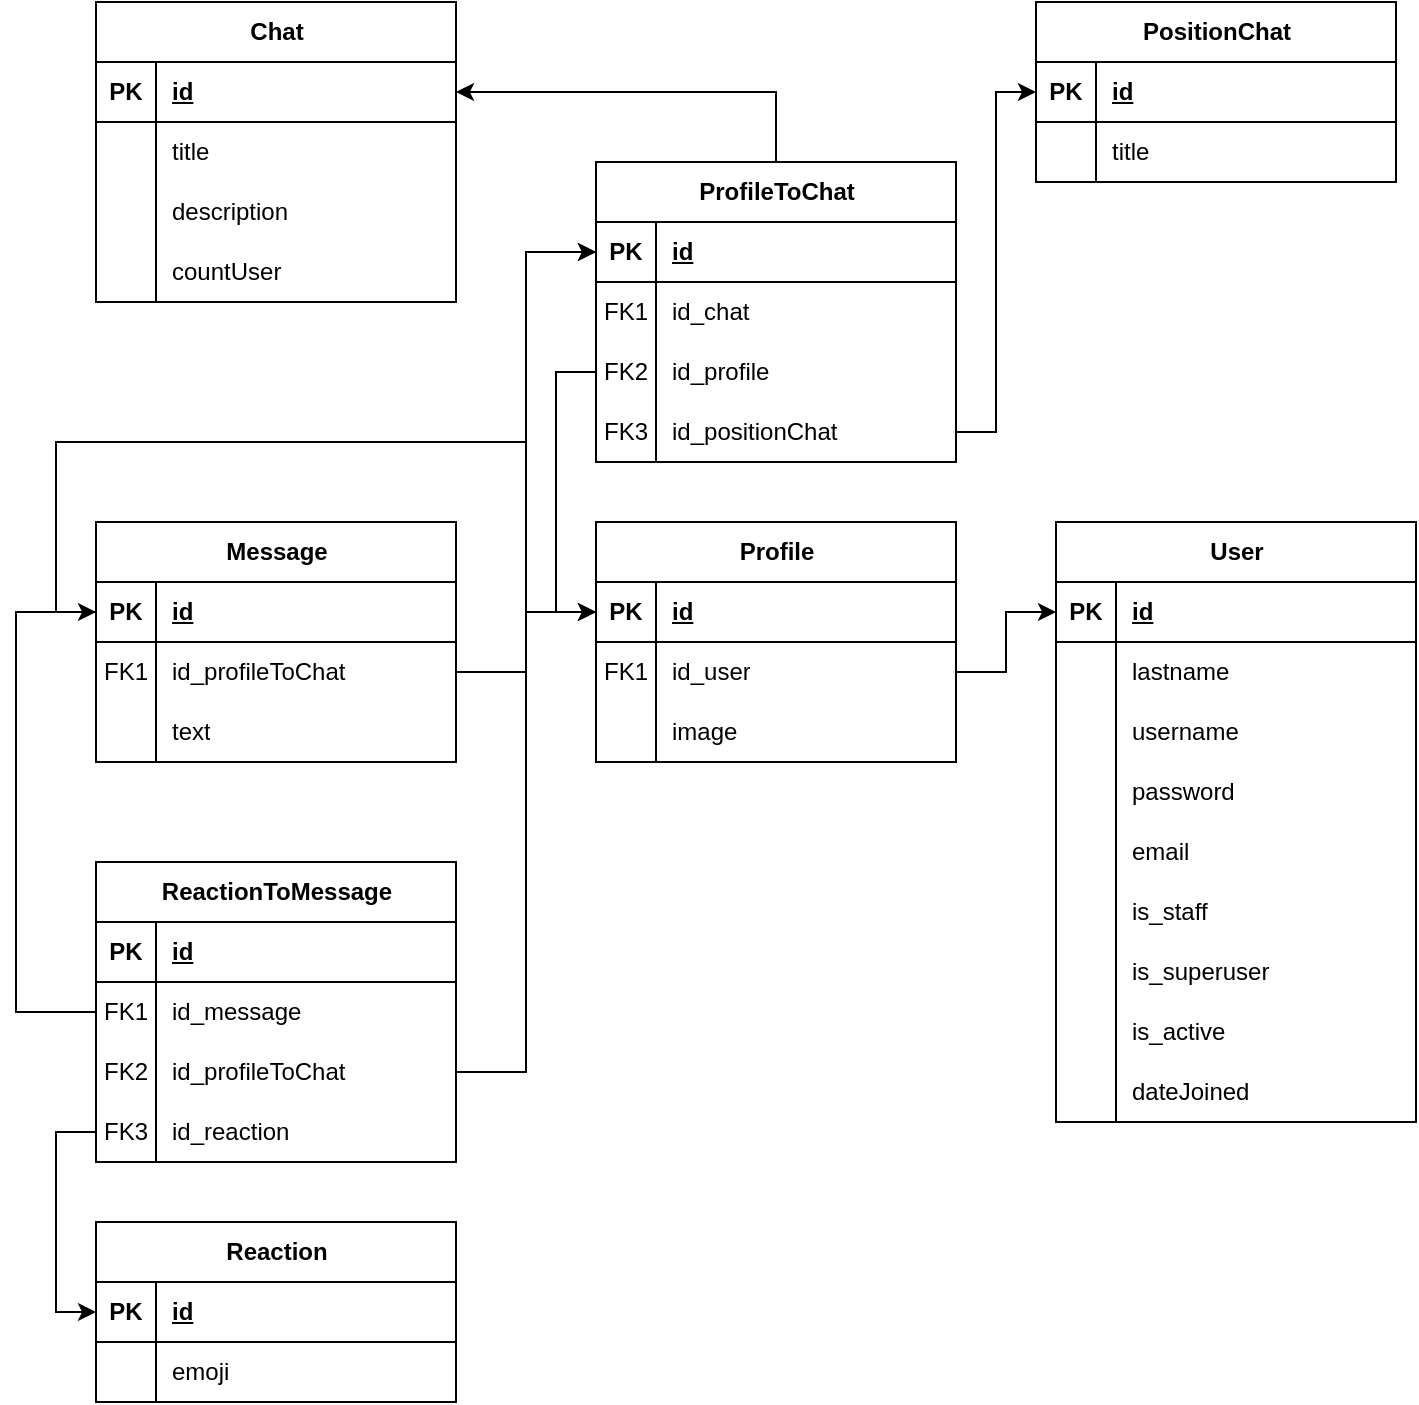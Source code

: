 <mxfile version="21.0.8" type="device"><diagram name="Страница 1" id="ybrpjbLClqrHemdHQIye"><mxGraphModel dx="1098" dy="1025" grid="1" gridSize="10" guides="1" tooltips="1" connect="1" arrows="1" fold="1" page="1" pageScale="1" pageWidth="827" pageHeight="1169" math="0" shadow="0"><root><mxCell id="0"/><mxCell id="1" parent="0"/><mxCell id="8bsHkw8UBVbXma9FLS83-2" value="User" style="shape=table;startSize=30;container=1;collapsible=1;childLayout=tableLayout;fixedRows=1;rowLines=0;fontStyle=1;align=center;resizeLast=1;html=1;" vertex="1" parent="1"><mxGeometry x="580" y="360" width="180" height="300" as="geometry"/></mxCell><mxCell id="8bsHkw8UBVbXma9FLS83-3" value="" style="shape=tableRow;horizontal=0;startSize=0;swimlaneHead=0;swimlaneBody=0;fillColor=none;collapsible=0;dropTarget=0;points=[[0,0.5],[1,0.5]];portConstraint=eastwest;top=0;left=0;right=0;bottom=1;" vertex="1" parent="8bsHkw8UBVbXma9FLS83-2"><mxGeometry y="30" width="180" height="30" as="geometry"/></mxCell><mxCell id="8bsHkw8UBVbXma9FLS83-4" value="PK" style="shape=partialRectangle;connectable=0;fillColor=none;top=0;left=0;bottom=0;right=0;fontStyle=1;overflow=hidden;whiteSpace=wrap;html=1;" vertex="1" parent="8bsHkw8UBVbXma9FLS83-3"><mxGeometry width="30" height="30" as="geometry"><mxRectangle width="30" height="30" as="alternateBounds"/></mxGeometry></mxCell><mxCell id="8bsHkw8UBVbXma9FLS83-5" value="id" style="shape=partialRectangle;connectable=0;fillColor=none;top=0;left=0;bottom=0;right=0;align=left;spacingLeft=6;fontStyle=5;overflow=hidden;whiteSpace=wrap;html=1;" vertex="1" parent="8bsHkw8UBVbXma9FLS83-3"><mxGeometry x="30" width="150" height="30" as="geometry"><mxRectangle width="150" height="30" as="alternateBounds"/></mxGeometry></mxCell><mxCell id="8bsHkw8UBVbXma9FLS83-6" value="" style="shape=tableRow;horizontal=0;startSize=0;swimlaneHead=0;swimlaneBody=0;fillColor=none;collapsible=0;dropTarget=0;points=[[0,0.5],[1,0.5]];portConstraint=eastwest;top=0;left=0;right=0;bottom=0;" vertex="1" parent="8bsHkw8UBVbXma9FLS83-2"><mxGeometry y="60" width="180" height="30" as="geometry"/></mxCell><mxCell id="8bsHkw8UBVbXma9FLS83-7" value="" style="shape=partialRectangle;connectable=0;fillColor=none;top=0;left=0;bottom=0;right=0;editable=1;overflow=hidden;whiteSpace=wrap;html=1;" vertex="1" parent="8bsHkw8UBVbXma9FLS83-6"><mxGeometry width="30" height="30" as="geometry"><mxRectangle width="30" height="30" as="alternateBounds"/></mxGeometry></mxCell><mxCell id="8bsHkw8UBVbXma9FLS83-8" value="lastname&lt;br&gt;" style="shape=partialRectangle;connectable=0;fillColor=none;top=0;left=0;bottom=0;right=0;align=left;spacingLeft=6;overflow=hidden;whiteSpace=wrap;html=1;" vertex="1" parent="8bsHkw8UBVbXma9FLS83-6"><mxGeometry x="30" width="150" height="30" as="geometry"><mxRectangle width="150" height="30" as="alternateBounds"/></mxGeometry></mxCell><mxCell id="8bsHkw8UBVbXma9FLS83-9" value="" style="shape=tableRow;horizontal=0;startSize=0;swimlaneHead=0;swimlaneBody=0;fillColor=none;collapsible=0;dropTarget=0;points=[[0,0.5],[1,0.5]];portConstraint=eastwest;top=0;left=0;right=0;bottom=0;" vertex="1" parent="8bsHkw8UBVbXma9FLS83-2"><mxGeometry y="90" width="180" height="30" as="geometry"/></mxCell><mxCell id="8bsHkw8UBVbXma9FLS83-10" value="" style="shape=partialRectangle;connectable=0;fillColor=none;top=0;left=0;bottom=0;right=0;editable=1;overflow=hidden;whiteSpace=wrap;html=1;" vertex="1" parent="8bsHkw8UBVbXma9FLS83-9"><mxGeometry width="30" height="30" as="geometry"><mxRectangle width="30" height="30" as="alternateBounds"/></mxGeometry></mxCell><mxCell id="8bsHkw8UBVbXma9FLS83-11" value="username" style="shape=partialRectangle;connectable=0;fillColor=none;top=0;left=0;bottom=0;right=0;align=left;spacingLeft=6;overflow=hidden;whiteSpace=wrap;html=1;" vertex="1" parent="8bsHkw8UBVbXma9FLS83-9"><mxGeometry x="30" width="150" height="30" as="geometry"><mxRectangle width="150" height="30" as="alternateBounds"/></mxGeometry></mxCell><mxCell id="8bsHkw8UBVbXma9FLS83-18" value="" style="shape=tableRow;horizontal=0;startSize=0;swimlaneHead=0;swimlaneBody=0;fillColor=none;collapsible=0;dropTarget=0;points=[[0,0.5],[1,0.5]];portConstraint=eastwest;top=0;left=0;right=0;bottom=0;" vertex="1" parent="8bsHkw8UBVbXma9FLS83-2"><mxGeometry y="120" width="180" height="30" as="geometry"/></mxCell><mxCell id="8bsHkw8UBVbXma9FLS83-19" value="" style="shape=partialRectangle;connectable=0;fillColor=none;top=0;left=0;bottom=0;right=0;editable=1;overflow=hidden;whiteSpace=wrap;html=1;" vertex="1" parent="8bsHkw8UBVbXma9FLS83-18"><mxGeometry width="30" height="30" as="geometry"><mxRectangle width="30" height="30" as="alternateBounds"/></mxGeometry></mxCell><mxCell id="8bsHkw8UBVbXma9FLS83-20" value="password" style="shape=partialRectangle;connectable=0;fillColor=none;top=0;left=0;bottom=0;right=0;align=left;spacingLeft=6;overflow=hidden;whiteSpace=wrap;html=1;" vertex="1" parent="8bsHkw8UBVbXma9FLS83-18"><mxGeometry x="30" width="150" height="30" as="geometry"><mxRectangle width="150" height="30" as="alternateBounds"/></mxGeometry></mxCell><mxCell id="8bsHkw8UBVbXma9FLS83-32" value="" style="shape=tableRow;horizontal=0;startSize=0;swimlaneHead=0;swimlaneBody=0;fillColor=none;collapsible=0;dropTarget=0;points=[[0,0.5],[1,0.5]];portConstraint=eastwest;top=0;left=0;right=0;bottom=0;" vertex="1" parent="8bsHkw8UBVbXma9FLS83-2"><mxGeometry y="150" width="180" height="30" as="geometry"/></mxCell><mxCell id="8bsHkw8UBVbXma9FLS83-33" value="" style="shape=partialRectangle;connectable=0;fillColor=none;top=0;left=0;bottom=0;right=0;editable=1;overflow=hidden;whiteSpace=wrap;html=1;" vertex="1" parent="8bsHkw8UBVbXma9FLS83-32"><mxGeometry width="30" height="30" as="geometry"><mxRectangle width="30" height="30" as="alternateBounds"/></mxGeometry></mxCell><mxCell id="8bsHkw8UBVbXma9FLS83-34" value="email" style="shape=partialRectangle;connectable=0;fillColor=none;top=0;left=0;bottom=0;right=0;align=left;spacingLeft=6;overflow=hidden;whiteSpace=wrap;html=1;" vertex="1" parent="8bsHkw8UBVbXma9FLS83-32"><mxGeometry x="30" width="150" height="30" as="geometry"><mxRectangle width="150" height="30" as="alternateBounds"/></mxGeometry></mxCell><mxCell id="8bsHkw8UBVbXma9FLS83-29" value="" style="shape=tableRow;horizontal=0;startSize=0;swimlaneHead=0;swimlaneBody=0;fillColor=none;collapsible=0;dropTarget=0;points=[[0,0.5],[1,0.5]];portConstraint=eastwest;top=0;left=0;right=0;bottom=0;" vertex="1" parent="8bsHkw8UBVbXma9FLS83-2"><mxGeometry y="180" width="180" height="30" as="geometry"/></mxCell><mxCell id="8bsHkw8UBVbXma9FLS83-30" value="" style="shape=partialRectangle;connectable=0;fillColor=none;top=0;left=0;bottom=0;right=0;editable=1;overflow=hidden;whiteSpace=wrap;html=1;" vertex="1" parent="8bsHkw8UBVbXma9FLS83-29"><mxGeometry width="30" height="30" as="geometry"><mxRectangle width="30" height="30" as="alternateBounds"/></mxGeometry></mxCell><mxCell id="8bsHkw8UBVbXma9FLS83-31" value="is_staff" style="shape=partialRectangle;connectable=0;fillColor=none;top=0;left=0;bottom=0;right=0;align=left;spacingLeft=6;overflow=hidden;whiteSpace=wrap;html=1;" vertex="1" parent="8bsHkw8UBVbXma9FLS83-29"><mxGeometry x="30" width="150" height="30" as="geometry"><mxRectangle width="150" height="30" as="alternateBounds"/></mxGeometry></mxCell><mxCell id="8bsHkw8UBVbXma9FLS83-26" value="" style="shape=tableRow;horizontal=0;startSize=0;swimlaneHead=0;swimlaneBody=0;fillColor=none;collapsible=0;dropTarget=0;points=[[0,0.5],[1,0.5]];portConstraint=eastwest;top=0;left=0;right=0;bottom=0;" vertex="1" parent="8bsHkw8UBVbXma9FLS83-2"><mxGeometry y="210" width="180" height="30" as="geometry"/></mxCell><mxCell id="8bsHkw8UBVbXma9FLS83-27" value="" style="shape=partialRectangle;connectable=0;fillColor=none;top=0;left=0;bottom=0;right=0;editable=1;overflow=hidden;whiteSpace=wrap;html=1;" vertex="1" parent="8bsHkw8UBVbXma9FLS83-26"><mxGeometry width="30" height="30" as="geometry"><mxRectangle width="30" height="30" as="alternateBounds"/></mxGeometry></mxCell><mxCell id="8bsHkw8UBVbXma9FLS83-28" value="is_superuser" style="shape=partialRectangle;connectable=0;fillColor=none;top=0;left=0;bottom=0;right=0;align=left;spacingLeft=6;overflow=hidden;whiteSpace=wrap;html=1;" vertex="1" parent="8bsHkw8UBVbXma9FLS83-26"><mxGeometry x="30" width="150" height="30" as="geometry"><mxRectangle width="150" height="30" as="alternateBounds"/></mxGeometry></mxCell><mxCell id="8bsHkw8UBVbXma9FLS83-35" value="" style="shape=tableRow;horizontal=0;startSize=0;swimlaneHead=0;swimlaneBody=0;fillColor=none;collapsible=0;dropTarget=0;points=[[0,0.5],[1,0.5]];portConstraint=eastwest;top=0;left=0;right=0;bottom=0;" vertex="1" parent="8bsHkw8UBVbXma9FLS83-2"><mxGeometry y="240" width="180" height="30" as="geometry"/></mxCell><mxCell id="8bsHkw8UBVbXma9FLS83-36" value="" style="shape=partialRectangle;connectable=0;fillColor=none;top=0;left=0;bottom=0;right=0;editable=1;overflow=hidden;whiteSpace=wrap;html=1;" vertex="1" parent="8bsHkw8UBVbXma9FLS83-35"><mxGeometry width="30" height="30" as="geometry"><mxRectangle width="30" height="30" as="alternateBounds"/></mxGeometry></mxCell><mxCell id="8bsHkw8UBVbXma9FLS83-37" value="is_active" style="shape=partialRectangle;connectable=0;fillColor=none;top=0;left=0;bottom=0;right=0;align=left;spacingLeft=6;overflow=hidden;whiteSpace=wrap;html=1;" vertex="1" parent="8bsHkw8UBVbXma9FLS83-35"><mxGeometry x="30" width="150" height="30" as="geometry"><mxRectangle width="150" height="30" as="alternateBounds"/></mxGeometry></mxCell><mxCell id="8bsHkw8UBVbXma9FLS83-12" value="" style="shape=tableRow;horizontal=0;startSize=0;swimlaneHead=0;swimlaneBody=0;fillColor=none;collapsible=0;dropTarget=0;points=[[0,0.5],[1,0.5]];portConstraint=eastwest;top=0;left=0;right=0;bottom=0;" vertex="1" parent="8bsHkw8UBVbXma9FLS83-2"><mxGeometry y="270" width="180" height="30" as="geometry"/></mxCell><mxCell id="8bsHkw8UBVbXma9FLS83-13" value="" style="shape=partialRectangle;connectable=0;fillColor=none;top=0;left=0;bottom=0;right=0;editable=1;overflow=hidden;whiteSpace=wrap;html=1;" vertex="1" parent="8bsHkw8UBVbXma9FLS83-12"><mxGeometry width="30" height="30" as="geometry"><mxRectangle width="30" height="30" as="alternateBounds"/></mxGeometry></mxCell><mxCell id="8bsHkw8UBVbXma9FLS83-14" value="dateJoined" style="shape=partialRectangle;connectable=0;fillColor=none;top=0;left=0;bottom=0;right=0;align=left;spacingLeft=6;overflow=hidden;whiteSpace=wrap;html=1;" vertex="1" parent="8bsHkw8UBVbXma9FLS83-12"><mxGeometry x="30" width="150" height="30" as="geometry"><mxRectangle width="150" height="30" as="alternateBounds"/></mxGeometry></mxCell><mxCell id="8bsHkw8UBVbXma9FLS83-38" value="Profile" style="shape=table;startSize=30;container=1;collapsible=1;childLayout=tableLayout;fixedRows=1;rowLines=0;fontStyle=1;align=center;resizeLast=1;html=1;" vertex="1" parent="1"><mxGeometry x="350" y="360" width="180" height="120" as="geometry"/></mxCell><mxCell id="8bsHkw8UBVbXma9FLS83-39" value="" style="shape=tableRow;horizontal=0;startSize=0;swimlaneHead=0;swimlaneBody=0;fillColor=none;collapsible=0;dropTarget=0;points=[[0,0.5],[1,0.5]];portConstraint=eastwest;top=0;left=0;right=0;bottom=1;" vertex="1" parent="8bsHkw8UBVbXma9FLS83-38"><mxGeometry y="30" width="180" height="30" as="geometry"/></mxCell><mxCell id="8bsHkw8UBVbXma9FLS83-40" value="PK" style="shape=partialRectangle;connectable=0;fillColor=none;top=0;left=0;bottom=0;right=0;fontStyle=1;overflow=hidden;whiteSpace=wrap;html=1;" vertex="1" parent="8bsHkw8UBVbXma9FLS83-39"><mxGeometry width="30" height="30" as="geometry"><mxRectangle width="30" height="30" as="alternateBounds"/></mxGeometry></mxCell><mxCell id="8bsHkw8UBVbXma9FLS83-41" value="id" style="shape=partialRectangle;connectable=0;fillColor=none;top=0;left=0;bottom=0;right=0;align=left;spacingLeft=6;fontStyle=5;overflow=hidden;whiteSpace=wrap;html=1;" vertex="1" parent="8bsHkw8UBVbXma9FLS83-39"><mxGeometry x="30" width="150" height="30" as="geometry"><mxRectangle width="150" height="30" as="alternateBounds"/></mxGeometry></mxCell><mxCell id="8bsHkw8UBVbXma9FLS83-42" value="" style="shape=tableRow;horizontal=0;startSize=0;swimlaneHead=0;swimlaneBody=0;fillColor=none;collapsible=0;dropTarget=0;points=[[0,0.5],[1,0.5]];portConstraint=eastwest;top=0;left=0;right=0;bottom=0;" vertex="1" parent="8bsHkw8UBVbXma9FLS83-38"><mxGeometry y="60" width="180" height="30" as="geometry"/></mxCell><mxCell id="8bsHkw8UBVbXma9FLS83-43" value="FK1" style="shape=partialRectangle;connectable=0;fillColor=none;top=0;left=0;bottom=0;right=0;editable=1;overflow=hidden;whiteSpace=wrap;html=1;" vertex="1" parent="8bsHkw8UBVbXma9FLS83-42"><mxGeometry width="30" height="30" as="geometry"><mxRectangle width="30" height="30" as="alternateBounds"/></mxGeometry></mxCell><mxCell id="8bsHkw8UBVbXma9FLS83-44" value="id_user" style="shape=partialRectangle;connectable=0;fillColor=none;top=0;left=0;bottom=0;right=0;align=left;spacingLeft=6;overflow=hidden;whiteSpace=wrap;html=1;" vertex="1" parent="8bsHkw8UBVbXma9FLS83-42"><mxGeometry x="30" width="150" height="30" as="geometry"><mxRectangle width="150" height="30" as="alternateBounds"/></mxGeometry></mxCell><mxCell id="8bsHkw8UBVbXma9FLS83-66" value="" style="shape=tableRow;horizontal=0;startSize=0;swimlaneHead=0;swimlaneBody=0;fillColor=none;collapsible=0;dropTarget=0;points=[[0,0.5],[1,0.5]];portConstraint=eastwest;top=0;left=0;right=0;bottom=0;" vertex="1" parent="8bsHkw8UBVbXma9FLS83-38"><mxGeometry y="90" width="180" height="30" as="geometry"/></mxCell><mxCell id="8bsHkw8UBVbXma9FLS83-67" value="" style="shape=partialRectangle;connectable=0;fillColor=none;top=0;left=0;bottom=0;right=0;editable=1;overflow=hidden;whiteSpace=wrap;html=1;" vertex="1" parent="8bsHkw8UBVbXma9FLS83-66"><mxGeometry width="30" height="30" as="geometry"><mxRectangle width="30" height="30" as="alternateBounds"/></mxGeometry></mxCell><mxCell id="8bsHkw8UBVbXma9FLS83-68" value="image" style="shape=partialRectangle;connectable=0;fillColor=none;top=0;left=0;bottom=0;right=0;align=left;spacingLeft=6;overflow=hidden;whiteSpace=wrap;html=1;" vertex="1" parent="8bsHkw8UBVbXma9FLS83-66"><mxGeometry x="30" width="150" height="30" as="geometry"><mxRectangle width="150" height="30" as="alternateBounds"/></mxGeometry></mxCell><mxCell id="8bsHkw8UBVbXma9FLS83-69" style="edgeStyle=orthogonalEdgeStyle;rounded=0;orthogonalLoop=1;jettySize=auto;html=1;entryX=0;entryY=0.5;entryDx=0;entryDy=0;" edge="1" parent="1" source="8bsHkw8UBVbXma9FLS83-42" target="8bsHkw8UBVbXma9FLS83-3"><mxGeometry relative="1" as="geometry"/></mxCell><mxCell id="8bsHkw8UBVbXma9FLS83-70" value="Message" style="shape=table;startSize=30;container=1;collapsible=1;childLayout=tableLayout;fixedRows=1;rowLines=0;fontStyle=1;align=center;resizeLast=1;html=1;" vertex="1" parent="1"><mxGeometry x="100" y="360" width="180" height="120" as="geometry"/></mxCell><mxCell id="8bsHkw8UBVbXma9FLS83-71" value="" style="shape=tableRow;horizontal=0;startSize=0;swimlaneHead=0;swimlaneBody=0;fillColor=none;collapsible=0;dropTarget=0;points=[[0,0.5],[1,0.5]];portConstraint=eastwest;top=0;left=0;right=0;bottom=1;" vertex="1" parent="8bsHkw8UBVbXma9FLS83-70"><mxGeometry y="30" width="180" height="30" as="geometry"/></mxCell><mxCell id="8bsHkw8UBVbXma9FLS83-72" value="PK" style="shape=partialRectangle;connectable=0;fillColor=none;top=0;left=0;bottom=0;right=0;fontStyle=1;overflow=hidden;whiteSpace=wrap;html=1;" vertex="1" parent="8bsHkw8UBVbXma9FLS83-71"><mxGeometry width="30" height="30" as="geometry"><mxRectangle width="30" height="30" as="alternateBounds"/></mxGeometry></mxCell><mxCell id="8bsHkw8UBVbXma9FLS83-73" value="id" style="shape=partialRectangle;connectable=0;fillColor=none;top=0;left=0;bottom=0;right=0;align=left;spacingLeft=6;fontStyle=5;overflow=hidden;whiteSpace=wrap;html=1;" vertex="1" parent="8bsHkw8UBVbXma9FLS83-71"><mxGeometry x="30" width="150" height="30" as="geometry"><mxRectangle width="150" height="30" as="alternateBounds"/></mxGeometry></mxCell><mxCell id="8bsHkw8UBVbXma9FLS83-74" value="" style="shape=tableRow;horizontal=0;startSize=0;swimlaneHead=0;swimlaneBody=0;fillColor=none;collapsible=0;dropTarget=0;points=[[0,0.5],[1,0.5]];portConstraint=eastwest;top=0;left=0;right=0;bottom=0;" vertex="1" parent="8bsHkw8UBVbXma9FLS83-70"><mxGeometry y="60" width="180" height="30" as="geometry"/></mxCell><mxCell id="8bsHkw8UBVbXma9FLS83-75" value="FK1" style="shape=partialRectangle;connectable=0;fillColor=none;top=0;left=0;bottom=0;right=0;editable=1;overflow=hidden;whiteSpace=wrap;html=1;" vertex="1" parent="8bsHkw8UBVbXma9FLS83-74"><mxGeometry width="30" height="30" as="geometry"><mxRectangle width="30" height="30" as="alternateBounds"/></mxGeometry></mxCell><mxCell id="8bsHkw8UBVbXma9FLS83-76" value="id_profileToChat" style="shape=partialRectangle;connectable=0;fillColor=none;top=0;left=0;bottom=0;right=0;align=left;spacingLeft=6;overflow=hidden;whiteSpace=wrap;html=1;" vertex="1" parent="8bsHkw8UBVbXma9FLS83-74"><mxGeometry x="30" width="150" height="30" as="geometry"><mxRectangle width="150" height="30" as="alternateBounds"/></mxGeometry></mxCell><mxCell id="8bsHkw8UBVbXma9FLS83-77" value="" style="shape=tableRow;horizontal=0;startSize=0;swimlaneHead=0;swimlaneBody=0;fillColor=none;collapsible=0;dropTarget=0;points=[[0,0.5],[1,0.5]];portConstraint=eastwest;top=0;left=0;right=0;bottom=0;" vertex="1" parent="8bsHkw8UBVbXma9FLS83-70"><mxGeometry y="90" width="180" height="30" as="geometry"/></mxCell><mxCell id="8bsHkw8UBVbXma9FLS83-78" value="" style="shape=partialRectangle;connectable=0;fillColor=none;top=0;left=0;bottom=0;right=0;editable=1;overflow=hidden;whiteSpace=wrap;html=1;" vertex="1" parent="8bsHkw8UBVbXma9FLS83-77"><mxGeometry width="30" height="30" as="geometry"><mxRectangle width="30" height="30" as="alternateBounds"/></mxGeometry></mxCell><mxCell id="8bsHkw8UBVbXma9FLS83-79" value="text" style="shape=partialRectangle;connectable=0;fillColor=none;top=0;left=0;bottom=0;right=0;align=left;spacingLeft=6;overflow=hidden;whiteSpace=wrap;html=1;" vertex="1" parent="8bsHkw8UBVbXma9FLS83-77"><mxGeometry x="30" width="150" height="30" as="geometry"><mxRectangle width="150" height="30" as="alternateBounds"/></mxGeometry></mxCell><mxCell id="8bsHkw8UBVbXma9FLS83-80" style="edgeStyle=orthogonalEdgeStyle;rounded=0;orthogonalLoop=1;jettySize=auto;html=1;entryX=0;entryY=0.5;entryDx=0;entryDy=0;" edge="1" parent="1" source="8bsHkw8UBVbXma9FLS83-74" target="8bsHkw8UBVbXma9FLS83-130"><mxGeometry relative="1" as="geometry"/></mxCell><mxCell id="8bsHkw8UBVbXma9FLS83-113" style="edgeStyle=orthogonalEdgeStyle;rounded=0;orthogonalLoop=1;jettySize=auto;html=1;entryX=0;entryY=0.5;entryDx=0;entryDy=0;" edge="1" parent="1" source="8bsHkw8UBVbXma9FLS83-81" target="8bsHkw8UBVbXma9FLS83-71"><mxGeometry relative="1" as="geometry"><Array as="points"><mxPoint x="60" y="605"/><mxPoint x="60" y="405"/></Array></mxGeometry></mxCell><mxCell id="8bsHkw8UBVbXma9FLS83-81" value="ReactionToMessage" style="shape=table;startSize=30;container=1;collapsible=1;childLayout=tableLayout;fixedRows=1;rowLines=0;fontStyle=1;align=center;resizeLast=1;html=1;" vertex="1" parent="1"><mxGeometry x="100" y="530" width="180" height="150" as="geometry"/></mxCell><mxCell id="8bsHkw8UBVbXma9FLS83-82" value="" style="shape=tableRow;horizontal=0;startSize=0;swimlaneHead=0;swimlaneBody=0;fillColor=none;collapsible=0;dropTarget=0;points=[[0,0.5],[1,0.5]];portConstraint=eastwest;top=0;left=0;right=0;bottom=1;" vertex="1" parent="8bsHkw8UBVbXma9FLS83-81"><mxGeometry y="30" width="180" height="30" as="geometry"/></mxCell><mxCell id="8bsHkw8UBVbXma9FLS83-83" value="PK" style="shape=partialRectangle;connectable=0;fillColor=none;top=0;left=0;bottom=0;right=0;fontStyle=1;overflow=hidden;whiteSpace=wrap;html=1;" vertex="1" parent="8bsHkw8UBVbXma9FLS83-82"><mxGeometry width="30" height="30" as="geometry"><mxRectangle width="30" height="30" as="alternateBounds"/></mxGeometry></mxCell><mxCell id="8bsHkw8UBVbXma9FLS83-84" value="id" style="shape=partialRectangle;connectable=0;fillColor=none;top=0;left=0;bottom=0;right=0;align=left;spacingLeft=6;fontStyle=5;overflow=hidden;whiteSpace=wrap;html=1;" vertex="1" parent="8bsHkw8UBVbXma9FLS83-82"><mxGeometry x="30" width="150" height="30" as="geometry"><mxRectangle width="150" height="30" as="alternateBounds"/></mxGeometry></mxCell><mxCell id="8bsHkw8UBVbXma9FLS83-101" value="" style="shape=tableRow;horizontal=0;startSize=0;swimlaneHead=0;swimlaneBody=0;fillColor=none;collapsible=0;dropTarget=0;points=[[0,0.5],[1,0.5]];portConstraint=eastwest;top=0;left=0;right=0;bottom=0;" vertex="1" parent="8bsHkw8UBVbXma9FLS83-81"><mxGeometry y="60" width="180" height="30" as="geometry"/></mxCell><mxCell id="8bsHkw8UBVbXma9FLS83-102" value="FK1" style="shape=partialRectangle;connectable=0;fillColor=none;top=0;left=0;bottom=0;right=0;editable=1;overflow=hidden;whiteSpace=wrap;html=1;" vertex="1" parent="8bsHkw8UBVbXma9FLS83-101"><mxGeometry width="30" height="30" as="geometry"><mxRectangle width="30" height="30" as="alternateBounds"/></mxGeometry></mxCell><mxCell id="8bsHkw8UBVbXma9FLS83-103" value="id_message" style="shape=partialRectangle;connectable=0;fillColor=none;top=0;left=0;bottom=0;right=0;align=left;spacingLeft=6;overflow=hidden;whiteSpace=wrap;html=1;" vertex="1" parent="8bsHkw8UBVbXma9FLS83-101"><mxGeometry x="30" width="150" height="30" as="geometry"><mxRectangle width="150" height="30" as="alternateBounds"/></mxGeometry></mxCell><mxCell id="8bsHkw8UBVbXma9FLS83-85" value="" style="shape=tableRow;horizontal=0;startSize=0;swimlaneHead=0;swimlaneBody=0;fillColor=none;collapsible=0;dropTarget=0;points=[[0,0.5],[1,0.5]];portConstraint=eastwest;top=0;left=0;right=0;bottom=0;" vertex="1" parent="8bsHkw8UBVbXma9FLS83-81"><mxGeometry y="90" width="180" height="30" as="geometry"/></mxCell><mxCell id="8bsHkw8UBVbXma9FLS83-86" value="FK2" style="shape=partialRectangle;connectable=0;fillColor=none;top=0;left=0;bottom=0;right=0;editable=1;overflow=hidden;whiteSpace=wrap;html=1;" vertex="1" parent="8bsHkw8UBVbXma9FLS83-85"><mxGeometry width="30" height="30" as="geometry"><mxRectangle width="30" height="30" as="alternateBounds"/></mxGeometry></mxCell><mxCell id="8bsHkw8UBVbXma9FLS83-87" value="id_profileToChat" style="shape=partialRectangle;connectable=0;fillColor=none;top=0;left=0;bottom=0;right=0;align=left;spacingLeft=6;overflow=hidden;whiteSpace=wrap;html=1;" vertex="1" parent="8bsHkw8UBVbXma9FLS83-85"><mxGeometry x="30" width="150" height="30" as="geometry"><mxRectangle width="150" height="30" as="alternateBounds"/></mxGeometry></mxCell><mxCell id="8bsHkw8UBVbXma9FLS83-88" value="" style="shape=tableRow;horizontal=0;startSize=0;swimlaneHead=0;swimlaneBody=0;fillColor=none;collapsible=0;dropTarget=0;points=[[0,0.5],[1,0.5]];portConstraint=eastwest;top=0;left=0;right=0;bottom=0;" vertex="1" parent="8bsHkw8UBVbXma9FLS83-81"><mxGeometry y="120" width="180" height="30" as="geometry"/></mxCell><mxCell id="8bsHkw8UBVbXma9FLS83-89" value="FK3" style="shape=partialRectangle;connectable=0;fillColor=none;top=0;left=0;bottom=0;right=0;editable=1;overflow=hidden;whiteSpace=wrap;html=1;" vertex="1" parent="8bsHkw8UBVbXma9FLS83-88"><mxGeometry width="30" height="30" as="geometry"><mxRectangle width="30" height="30" as="alternateBounds"/></mxGeometry></mxCell><mxCell id="8bsHkw8UBVbXma9FLS83-90" value="id_reaction" style="shape=partialRectangle;connectable=0;fillColor=none;top=0;left=0;bottom=0;right=0;align=left;spacingLeft=6;overflow=hidden;whiteSpace=wrap;html=1;" vertex="1" parent="8bsHkw8UBVbXma9FLS83-88"><mxGeometry x="30" width="150" height="30" as="geometry"><mxRectangle width="150" height="30" as="alternateBounds"/></mxGeometry></mxCell><mxCell id="8bsHkw8UBVbXma9FLS83-91" value="Reaction" style="shape=table;startSize=30;container=1;collapsible=1;childLayout=tableLayout;fixedRows=1;rowLines=0;fontStyle=1;align=center;resizeLast=1;html=1;" vertex="1" parent="1"><mxGeometry x="100" y="710" width="180" height="90" as="geometry"/></mxCell><mxCell id="8bsHkw8UBVbXma9FLS83-92" value="" style="shape=tableRow;horizontal=0;startSize=0;swimlaneHead=0;swimlaneBody=0;fillColor=none;collapsible=0;dropTarget=0;points=[[0,0.5],[1,0.5]];portConstraint=eastwest;top=0;left=0;right=0;bottom=1;" vertex="1" parent="8bsHkw8UBVbXma9FLS83-91"><mxGeometry y="30" width="180" height="30" as="geometry"/></mxCell><mxCell id="8bsHkw8UBVbXma9FLS83-93" value="PK" style="shape=partialRectangle;connectable=0;fillColor=none;top=0;left=0;bottom=0;right=0;fontStyle=1;overflow=hidden;whiteSpace=wrap;html=1;" vertex="1" parent="8bsHkw8UBVbXma9FLS83-92"><mxGeometry width="30" height="30" as="geometry"><mxRectangle width="30" height="30" as="alternateBounds"/></mxGeometry></mxCell><mxCell id="8bsHkw8UBVbXma9FLS83-94" value="id" style="shape=partialRectangle;connectable=0;fillColor=none;top=0;left=0;bottom=0;right=0;align=left;spacingLeft=6;fontStyle=5;overflow=hidden;whiteSpace=wrap;html=1;" vertex="1" parent="8bsHkw8UBVbXma9FLS83-92"><mxGeometry x="30" width="150" height="30" as="geometry"><mxRectangle width="150" height="30" as="alternateBounds"/></mxGeometry></mxCell><mxCell id="8bsHkw8UBVbXma9FLS83-98" value="" style="shape=tableRow;horizontal=0;startSize=0;swimlaneHead=0;swimlaneBody=0;fillColor=none;collapsible=0;dropTarget=0;points=[[0,0.5],[1,0.5]];portConstraint=eastwest;top=0;left=0;right=0;bottom=0;" vertex="1" parent="8bsHkw8UBVbXma9FLS83-91"><mxGeometry y="60" width="180" height="30" as="geometry"/></mxCell><mxCell id="8bsHkw8UBVbXma9FLS83-99" value="" style="shape=partialRectangle;connectable=0;fillColor=none;top=0;left=0;bottom=0;right=0;editable=1;overflow=hidden;whiteSpace=wrap;html=1;" vertex="1" parent="8bsHkw8UBVbXma9FLS83-98"><mxGeometry width="30" height="30" as="geometry"><mxRectangle width="30" height="30" as="alternateBounds"/></mxGeometry></mxCell><mxCell id="8bsHkw8UBVbXma9FLS83-100" value="emoji" style="shape=partialRectangle;connectable=0;fillColor=none;top=0;left=0;bottom=0;right=0;align=left;spacingLeft=6;overflow=hidden;whiteSpace=wrap;html=1;" vertex="1" parent="8bsHkw8UBVbXma9FLS83-98"><mxGeometry x="30" width="150" height="30" as="geometry"><mxRectangle width="150" height="30" as="alternateBounds"/></mxGeometry></mxCell><mxCell id="8bsHkw8UBVbXma9FLS83-110" style="edgeStyle=orthogonalEdgeStyle;rounded=0;orthogonalLoop=1;jettySize=auto;html=1;entryX=0;entryY=0.5;entryDx=0;entryDy=0;" edge="1" parent="1" source="8bsHkw8UBVbXma9FLS83-88" target="8bsHkw8UBVbXma9FLS83-92"><mxGeometry relative="1" as="geometry"/></mxCell><mxCell id="8bsHkw8UBVbXma9FLS83-111" style="edgeStyle=orthogonalEdgeStyle;rounded=0;orthogonalLoop=1;jettySize=auto;html=1;entryX=0;entryY=0.5;entryDx=0;entryDy=0;" edge="1" parent="1" source="8bsHkw8UBVbXma9FLS83-85" target="8bsHkw8UBVbXma9FLS83-130"><mxGeometry relative="1" as="geometry"/></mxCell><mxCell id="8bsHkw8UBVbXma9FLS83-112" style="edgeStyle=orthogonalEdgeStyle;rounded=0;orthogonalLoop=1;jettySize=auto;html=1;exitX=0;exitY=0.5;exitDx=0;exitDy=0;entryX=0;entryY=0.5;entryDx=0;entryDy=0;" edge="1" parent="1" source="8bsHkw8UBVbXma9FLS83-71" target="8bsHkw8UBVbXma9FLS83-39"><mxGeometry relative="1" as="geometry"><Array as="points"><mxPoint x="80" y="405"/><mxPoint x="80" y="320"/><mxPoint x="315" y="320"/><mxPoint x="315" y="405"/></Array></mxGeometry></mxCell><mxCell id="8bsHkw8UBVbXma9FLS83-115" value="Chat" style="shape=table;startSize=30;container=1;collapsible=1;childLayout=tableLayout;fixedRows=1;rowLines=0;fontStyle=1;align=center;resizeLast=1;html=1;" vertex="1" parent="1"><mxGeometry x="100" y="100" width="180" height="150" as="geometry"/></mxCell><mxCell id="8bsHkw8UBVbXma9FLS83-116" value="" style="shape=tableRow;horizontal=0;startSize=0;swimlaneHead=0;swimlaneBody=0;fillColor=none;collapsible=0;dropTarget=0;points=[[0,0.5],[1,0.5]];portConstraint=eastwest;top=0;left=0;right=0;bottom=1;" vertex="1" parent="8bsHkw8UBVbXma9FLS83-115"><mxGeometry y="30" width="180" height="30" as="geometry"/></mxCell><mxCell id="8bsHkw8UBVbXma9FLS83-117" value="PK" style="shape=partialRectangle;connectable=0;fillColor=none;top=0;left=0;bottom=0;right=0;fontStyle=1;overflow=hidden;whiteSpace=wrap;html=1;" vertex="1" parent="8bsHkw8UBVbXma9FLS83-116"><mxGeometry width="30" height="30" as="geometry"><mxRectangle width="30" height="30" as="alternateBounds"/></mxGeometry></mxCell><mxCell id="8bsHkw8UBVbXma9FLS83-118" value="id" style="shape=partialRectangle;connectable=0;fillColor=none;top=0;left=0;bottom=0;right=0;align=left;spacingLeft=6;fontStyle=5;overflow=hidden;whiteSpace=wrap;html=1;" vertex="1" parent="8bsHkw8UBVbXma9FLS83-116"><mxGeometry x="30" width="150" height="30" as="geometry"><mxRectangle width="150" height="30" as="alternateBounds"/></mxGeometry></mxCell><mxCell id="8bsHkw8UBVbXma9FLS83-119" value="" style="shape=tableRow;horizontal=0;startSize=0;swimlaneHead=0;swimlaneBody=0;fillColor=none;collapsible=0;dropTarget=0;points=[[0,0.5],[1,0.5]];portConstraint=eastwest;top=0;left=0;right=0;bottom=0;" vertex="1" parent="8bsHkw8UBVbXma9FLS83-115"><mxGeometry y="60" width="180" height="30" as="geometry"/></mxCell><mxCell id="8bsHkw8UBVbXma9FLS83-120" value="" style="shape=partialRectangle;connectable=0;fillColor=none;top=0;left=0;bottom=0;right=0;editable=1;overflow=hidden;whiteSpace=wrap;html=1;" vertex="1" parent="8bsHkw8UBVbXma9FLS83-119"><mxGeometry width="30" height="30" as="geometry"><mxRectangle width="30" height="30" as="alternateBounds"/></mxGeometry></mxCell><mxCell id="8bsHkw8UBVbXma9FLS83-121" value="title" style="shape=partialRectangle;connectable=0;fillColor=none;top=0;left=0;bottom=0;right=0;align=left;spacingLeft=6;overflow=hidden;whiteSpace=wrap;html=1;" vertex="1" parent="8bsHkw8UBVbXma9FLS83-119"><mxGeometry x="30" width="150" height="30" as="geometry"><mxRectangle width="150" height="30" as="alternateBounds"/></mxGeometry></mxCell><mxCell id="8bsHkw8UBVbXma9FLS83-122" value="" style="shape=tableRow;horizontal=0;startSize=0;swimlaneHead=0;swimlaneBody=0;fillColor=none;collapsible=0;dropTarget=0;points=[[0,0.5],[1,0.5]];portConstraint=eastwest;top=0;left=0;right=0;bottom=0;" vertex="1" parent="8bsHkw8UBVbXma9FLS83-115"><mxGeometry y="90" width="180" height="30" as="geometry"/></mxCell><mxCell id="8bsHkw8UBVbXma9FLS83-123" value="" style="shape=partialRectangle;connectable=0;fillColor=none;top=0;left=0;bottom=0;right=0;editable=1;overflow=hidden;whiteSpace=wrap;html=1;" vertex="1" parent="8bsHkw8UBVbXma9FLS83-122"><mxGeometry width="30" height="30" as="geometry"><mxRectangle width="30" height="30" as="alternateBounds"/></mxGeometry></mxCell><mxCell id="8bsHkw8UBVbXma9FLS83-124" value="description" style="shape=partialRectangle;connectable=0;fillColor=none;top=0;left=0;bottom=0;right=0;align=left;spacingLeft=6;overflow=hidden;whiteSpace=wrap;html=1;" vertex="1" parent="8bsHkw8UBVbXma9FLS83-122"><mxGeometry x="30" width="150" height="30" as="geometry"><mxRectangle width="150" height="30" as="alternateBounds"/></mxGeometry></mxCell><mxCell id="8bsHkw8UBVbXma9FLS83-126" value="" style="shape=tableRow;horizontal=0;startSize=0;swimlaneHead=0;swimlaneBody=0;fillColor=none;collapsible=0;dropTarget=0;points=[[0,0.5],[1,0.5]];portConstraint=eastwest;top=0;left=0;right=0;bottom=0;" vertex="1" parent="8bsHkw8UBVbXma9FLS83-115"><mxGeometry y="120" width="180" height="30" as="geometry"/></mxCell><mxCell id="8bsHkw8UBVbXma9FLS83-127" value="" style="shape=partialRectangle;connectable=0;fillColor=none;top=0;left=0;bottom=0;right=0;editable=1;overflow=hidden;whiteSpace=wrap;html=1;" vertex="1" parent="8bsHkw8UBVbXma9FLS83-126"><mxGeometry width="30" height="30" as="geometry"><mxRectangle width="30" height="30" as="alternateBounds"/></mxGeometry></mxCell><mxCell id="8bsHkw8UBVbXma9FLS83-128" value="countUser" style="shape=partialRectangle;connectable=0;fillColor=none;top=0;left=0;bottom=0;right=0;align=left;spacingLeft=6;overflow=hidden;whiteSpace=wrap;html=1;" vertex="1" parent="8bsHkw8UBVbXma9FLS83-126"><mxGeometry x="30" width="150" height="30" as="geometry"><mxRectangle width="150" height="30" as="alternateBounds"/></mxGeometry></mxCell><mxCell id="8bsHkw8UBVbXma9FLS83-142" style="edgeStyle=orthogonalEdgeStyle;rounded=0;orthogonalLoop=1;jettySize=auto;html=1;entryX=1;entryY=0.5;entryDx=0;entryDy=0;" edge="1" parent="1" source="8bsHkw8UBVbXma9FLS83-129" target="8bsHkw8UBVbXma9FLS83-116"><mxGeometry relative="1" as="geometry"/></mxCell><mxCell id="8bsHkw8UBVbXma9FLS83-129" value="ProfileToChat" style="shape=table;startSize=30;container=1;collapsible=1;childLayout=tableLayout;fixedRows=1;rowLines=0;fontStyle=1;align=center;resizeLast=1;html=1;" vertex="1" parent="1"><mxGeometry x="350" y="180" width="180" height="150" as="geometry"/></mxCell><mxCell id="8bsHkw8UBVbXma9FLS83-130" value="" style="shape=tableRow;horizontal=0;startSize=0;swimlaneHead=0;swimlaneBody=0;fillColor=none;collapsible=0;dropTarget=0;points=[[0,0.5],[1,0.5]];portConstraint=eastwest;top=0;left=0;right=0;bottom=1;" vertex="1" parent="8bsHkw8UBVbXma9FLS83-129"><mxGeometry y="30" width="180" height="30" as="geometry"/></mxCell><mxCell id="8bsHkw8UBVbXma9FLS83-131" value="PK" style="shape=partialRectangle;connectable=0;fillColor=none;top=0;left=0;bottom=0;right=0;fontStyle=1;overflow=hidden;whiteSpace=wrap;html=1;" vertex="1" parent="8bsHkw8UBVbXma9FLS83-130"><mxGeometry width="30" height="30" as="geometry"><mxRectangle width="30" height="30" as="alternateBounds"/></mxGeometry></mxCell><mxCell id="8bsHkw8UBVbXma9FLS83-132" value="id" style="shape=partialRectangle;connectable=0;fillColor=none;top=0;left=0;bottom=0;right=0;align=left;spacingLeft=6;fontStyle=5;overflow=hidden;whiteSpace=wrap;html=1;" vertex="1" parent="8bsHkw8UBVbXma9FLS83-130"><mxGeometry x="30" width="150" height="30" as="geometry"><mxRectangle width="150" height="30" as="alternateBounds"/></mxGeometry></mxCell><mxCell id="8bsHkw8UBVbXma9FLS83-133" value="" style="shape=tableRow;horizontal=0;startSize=0;swimlaneHead=0;swimlaneBody=0;fillColor=none;collapsible=0;dropTarget=0;points=[[0,0.5],[1,0.5]];portConstraint=eastwest;top=0;left=0;right=0;bottom=0;" vertex="1" parent="8bsHkw8UBVbXma9FLS83-129"><mxGeometry y="60" width="180" height="30" as="geometry"/></mxCell><mxCell id="8bsHkw8UBVbXma9FLS83-134" value="FK1" style="shape=partialRectangle;connectable=0;fillColor=none;top=0;left=0;bottom=0;right=0;editable=1;overflow=hidden;whiteSpace=wrap;html=1;" vertex="1" parent="8bsHkw8UBVbXma9FLS83-133"><mxGeometry width="30" height="30" as="geometry"><mxRectangle width="30" height="30" as="alternateBounds"/></mxGeometry></mxCell><mxCell id="8bsHkw8UBVbXma9FLS83-135" value="id_chat" style="shape=partialRectangle;connectable=0;fillColor=none;top=0;left=0;bottom=0;right=0;align=left;spacingLeft=6;overflow=hidden;whiteSpace=wrap;html=1;" vertex="1" parent="8bsHkw8UBVbXma9FLS83-133"><mxGeometry x="30" width="150" height="30" as="geometry"><mxRectangle width="150" height="30" as="alternateBounds"/></mxGeometry></mxCell><mxCell id="8bsHkw8UBVbXma9FLS83-136" value="" style="shape=tableRow;horizontal=0;startSize=0;swimlaneHead=0;swimlaneBody=0;fillColor=none;collapsible=0;dropTarget=0;points=[[0,0.5],[1,0.5]];portConstraint=eastwest;top=0;left=0;right=0;bottom=0;" vertex="1" parent="8bsHkw8UBVbXma9FLS83-129"><mxGeometry y="90" width="180" height="30" as="geometry"/></mxCell><mxCell id="8bsHkw8UBVbXma9FLS83-137" value="FK2" style="shape=partialRectangle;connectable=0;fillColor=none;top=0;left=0;bottom=0;right=0;editable=1;overflow=hidden;whiteSpace=wrap;html=1;" vertex="1" parent="8bsHkw8UBVbXma9FLS83-136"><mxGeometry width="30" height="30" as="geometry"><mxRectangle width="30" height="30" as="alternateBounds"/></mxGeometry></mxCell><mxCell id="8bsHkw8UBVbXma9FLS83-138" value="id_profile" style="shape=partialRectangle;connectable=0;fillColor=none;top=0;left=0;bottom=0;right=0;align=left;spacingLeft=6;overflow=hidden;whiteSpace=wrap;html=1;" vertex="1" parent="8bsHkw8UBVbXma9FLS83-136"><mxGeometry x="30" width="150" height="30" as="geometry"><mxRectangle width="150" height="30" as="alternateBounds"/></mxGeometry></mxCell><mxCell id="8bsHkw8UBVbXma9FLS83-139" value="" style="shape=tableRow;horizontal=0;startSize=0;swimlaneHead=0;swimlaneBody=0;fillColor=none;collapsible=0;dropTarget=0;points=[[0,0.5],[1,0.5]];portConstraint=eastwest;top=0;left=0;right=0;bottom=0;" vertex="1" parent="8bsHkw8UBVbXma9FLS83-129"><mxGeometry y="120" width="180" height="30" as="geometry"/></mxCell><mxCell id="8bsHkw8UBVbXma9FLS83-140" value="FK3" style="shape=partialRectangle;connectable=0;fillColor=none;top=0;left=0;bottom=0;right=0;editable=1;overflow=hidden;whiteSpace=wrap;html=1;" vertex="1" parent="8bsHkw8UBVbXma9FLS83-139"><mxGeometry width="30" height="30" as="geometry"><mxRectangle width="30" height="30" as="alternateBounds"/></mxGeometry></mxCell><mxCell id="8bsHkw8UBVbXma9FLS83-141" value="id_positionChat" style="shape=partialRectangle;connectable=0;fillColor=none;top=0;left=0;bottom=0;right=0;align=left;spacingLeft=6;overflow=hidden;whiteSpace=wrap;html=1;" vertex="1" parent="8bsHkw8UBVbXma9FLS83-139"><mxGeometry x="30" width="150" height="30" as="geometry"><mxRectangle width="150" height="30" as="alternateBounds"/></mxGeometry></mxCell><mxCell id="8bsHkw8UBVbXma9FLS83-144" value="PositionChat" style="shape=table;startSize=30;container=1;collapsible=1;childLayout=tableLayout;fixedRows=1;rowLines=0;fontStyle=1;align=center;resizeLast=1;html=1;" vertex="1" parent="1"><mxGeometry x="570" y="100" width="180" height="90" as="geometry"/></mxCell><mxCell id="8bsHkw8UBVbXma9FLS83-145" value="" style="shape=tableRow;horizontal=0;startSize=0;swimlaneHead=0;swimlaneBody=0;fillColor=none;collapsible=0;dropTarget=0;points=[[0,0.5],[1,0.5]];portConstraint=eastwest;top=0;left=0;right=0;bottom=1;" vertex="1" parent="8bsHkw8UBVbXma9FLS83-144"><mxGeometry y="30" width="180" height="30" as="geometry"/></mxCell><mxCell id="8bsHkw8UBVbXma9FLS83-146" value="PK" style="shape=partialRectangle;connectable=0;fillColor=none;top=0;left=0;bottom=0;right=0;fontStyle=1;overflow=hidden;whiteSpace=wrap;html=1;" vertex="1" parent="8bsHkw8UBVbXma9FLS83-145"><mxGeometry width="30" height="30" as="geometry"><mxRectangle width="30" height="30" as="alternateBounds"/></mxGeometry></mxCell><mxCell id="8bsHkw8UBVbXma9FLS83-147" value="id" style="shape=partialRectangle;connectable=0;fillColor=none;top=0;left=0;bottom=0;right=0;align=left;spacingLeft=6;fontStyle=5;overflow=hidden;whiteSpace=wrap;html=1;" vertex="1" parent="8bsHkw8UBVbXma9FLS83-145"><mxGeometry x="30" width="150" height="30" as="geometry"><mxRectangle width="150" height="30" as="alternateBounds"/></mxGeometry></mxCell><mxCell id="8bsHkw8UBVbXma9FLS83-154" value="" style="shape=tableRow;horizontal=0;startSize=0;swimlaneHead=0;swimlaneBody=0;fillColor=none;collapsible=0;dropTarget=0;points=[[0,0.5],[1,0.5]];portConstraint=eastwest;top=0;left=0;right=0;bottom=0;" vertex="1" parent="8bsHkw8UBVbXma9FLS83-144"><mxGeometry y="60" width="180" height="30" as="geometry"/></mxCell><mxCell id="8bsHkw8UBVbXma9FLS83-155" value="" style="shape=partialRectangle;connectable=0;fillColor=none;top=0;left=0;bottom=0;right=0;editable=1;overflow=hidden;whiteSpace=wrap;html=1;" vertex="1" parent="8bsHkw8UBVbXma9FLS83-154"><mxGeometry width="30" height="30" as="geometry"><mxRectangle width="30" height="30" as="alternateBounds"/></mxGeometry></mxCell><mxCell id="8bsHkw8UBVbXma9FLS83-156" value="title" style="shape=partialRectangle;connectable=0;fillColor=none;top=0;left=0;bottom=0;right=0;align=left;spacingLeft=6;overflow=hidden;whiteSpace=wrap;html=1;" vertex="1" parent="8bsHkw8UBVbXma9FLS83-154"><mxGeometry x="30" width="150" height="30" as="geometry"><mxRectangle width="150" height="30" as="alternateBounds"/></mxGeometry></mxCell><mxCell id="8bsHkw8UBVbXma9FLS83-158" style="edgeStyle=orthogonalEdgeStyle;rounded=0;orthogonalLoop=1;jettySize=auto;html=1;entryX=0;entryY=0.5;entryDx=0;entryDy=0;" edge="1" parent="1" source="8bsHkw8UBVbXma9FLS83-139" target="8bsHkw8UBVbXma9FLS83-145"><mxGeometry relative="1" as="geometry"/></mxCell><mxCell id="8bsHkw8UBVbXma9FLS83-159" style="edgeStyle=orthogonalEdgeStyle;rounded=0;orthogonalLoop=1;jettySize=auto;html=1;exitX=0;exitY=0.5;exitDx=0;exitDy=0;entryX=0;entryY=0.5;entryDx=0;entryDy=0;" edge="1" parent="1" source="8bsHkw8UBVbXma9FLS83-136" target="8bsHkw8UBVbXma9FLS83-39"><mxGeometry relative="1" as="geometry"/></mxCell></root></mxGraphModel></diagram></mxfile>